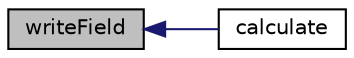 digraph "writeField"
{
  bgcolor="transparent";
  edge [fontname="Helvetica",fontsize="10",labelfontname="Helvetica",labelfontsize="10"];
  node [fontname="Helvetica",fontsize="10",shape=record];
  rankdir="LR";
  Node725 [label="writeField",height=0.2,width=0.4,color="black", fillcolor="grey75", style="filled", fontcolor="black"];
  Node725 -> Node726 [dir="back",color="midnightblue",fontsize="10",style="solid",fontname="Helvetica"];
  Node726 [label="calculate",height=0.2,width=0.4,color="black",URL="$a24629.html#a0ef5630c93901e39867160ebad920cd6",tooltip="Calculate forces. "];
}
